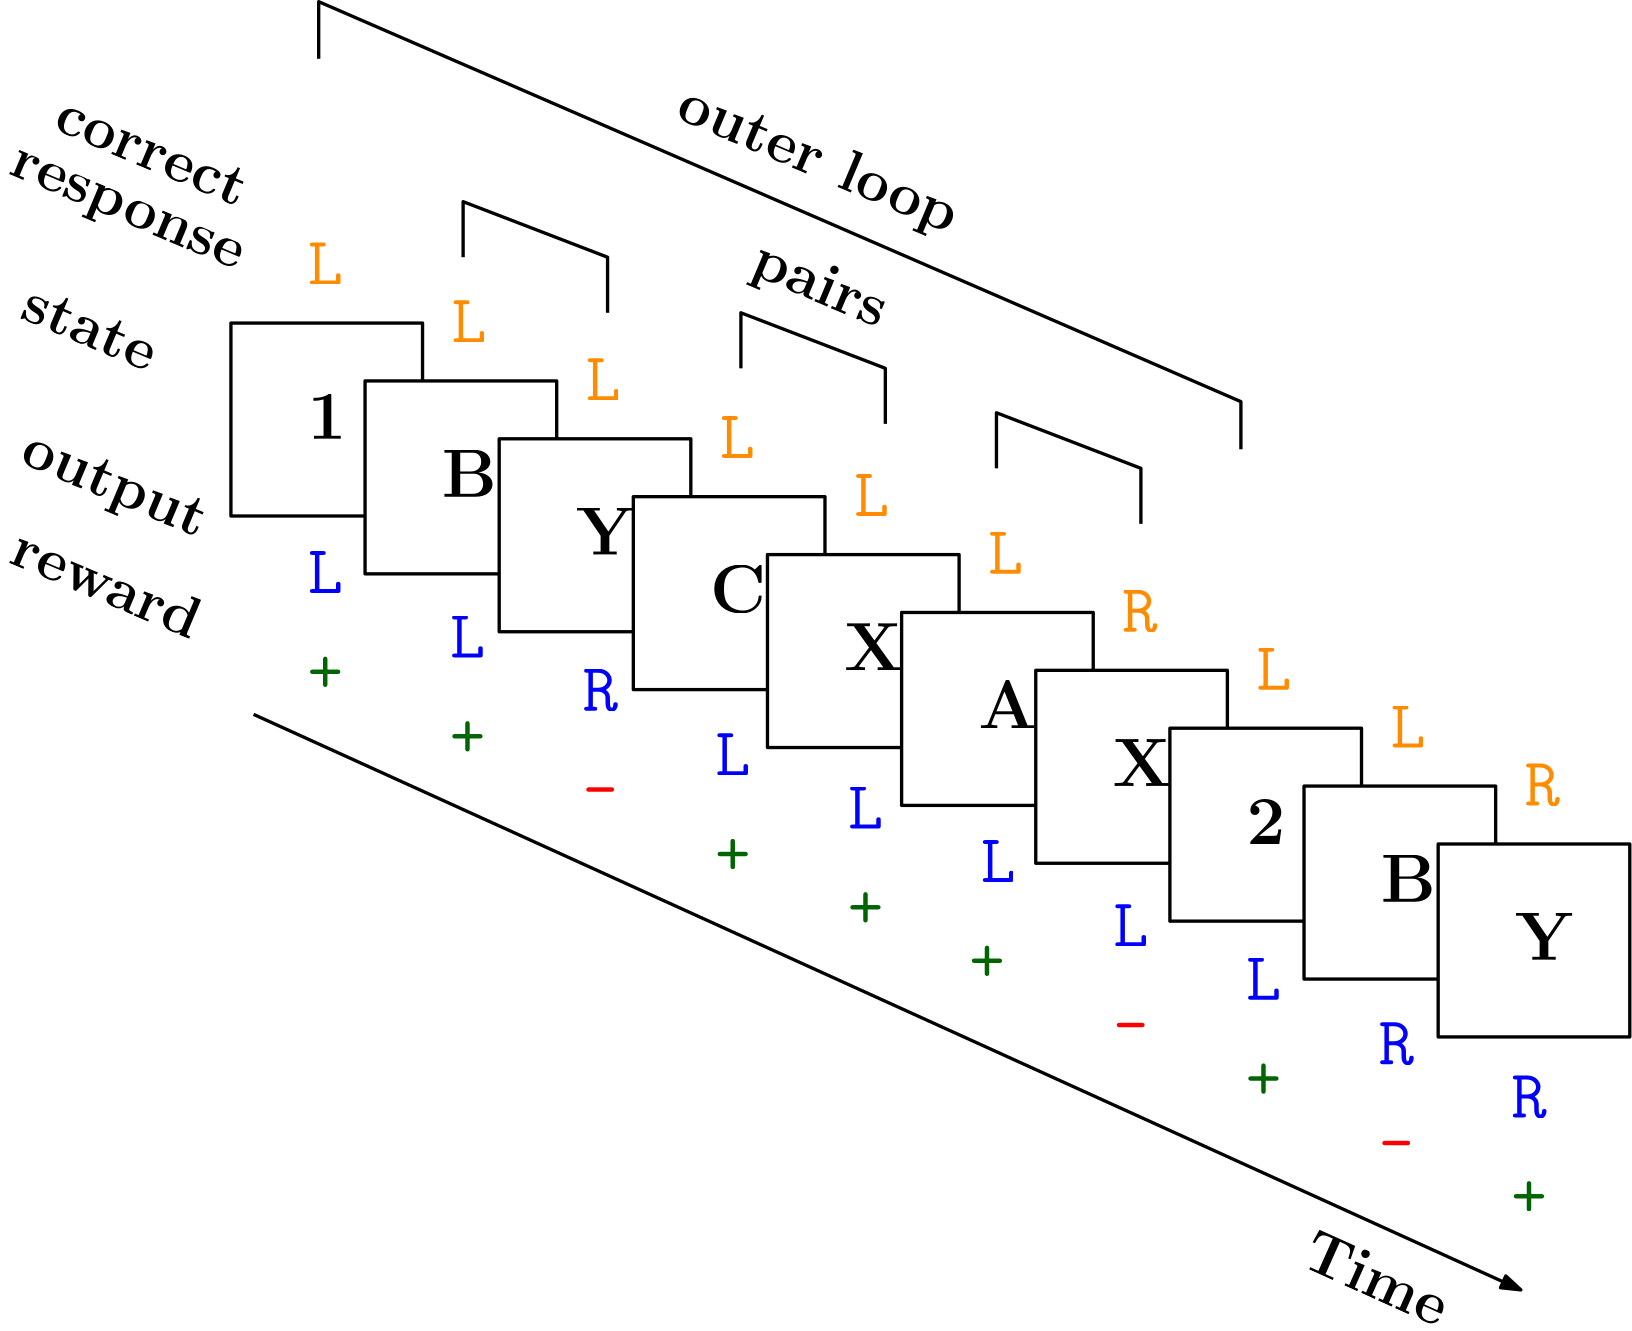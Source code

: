 <?xml version="1.0"?>
<!DOCTYPE ipe SYSTEM "ipe.dtd">
<ipe version="70206" creator="Ipe 7.2.7">
<info created="D:20171214232831" modified="D:20180111130337"/>
<ipestyle name="basic">
<symbol name="arrow/arc(spx)">
<path stroke="sym-stroke" fill="sym-stroke" pen="sym-pen">
0 0 m
-1 0.333 l
-1 -0.333 l
h
</path>
</symbol>
<symbol name="arrow/farc(spx)">
<path stroke="sym-stroke" fill="white" pen="sym-pen">
0 0 m
-1 0.333 l
-1 -0.333 l
h
</path>
</symbol>
<symbol name="arrow/ptarc(spx)">
<path stroke="sym-stroke" fill="sym-stroke" pen="sym-pen">
0 0 m
-1 0.333 l
-0.8 0 l
-1 -0.333 l
h
</path>
</symbol>
<symbol name="arrow/fptarc(spx)">
<path stroke="sym-stroke" fill="white" pen="sym-pen">
0 0 m
-1 0.333 l
-0.8 0 l
-1 -0.333 l
h
</path>
</symbol>
<symbol name="mark/circle(sx)" transformations="translations">
<path fill="sym-stroke">
0.6 0 0 0.6 0 0 e
0.4 0 0 0.4 0 0 e
</path>
</symbol>
<symbol name="mark/disk(sx)" transformations="translations">
<path fill="sym-stroke">
0.6 0 0 0.6 0 0 e
</path>
</symbol>
<symbol name="mark/fdisk(sfx)" transformations="translations">
<group>
<path fill="sym-fill">
0.5 0 0 0.5 0 0 e
</path>
<path fill="sym-stroke" fillrule="eofill">
0.6 0 0 0.6 0 0 e
0.4 0 0 0.4 0 0 e
</path>
</group>
</symbol>
<symbol name="mark/box(sx)" transformations="translations">
<path fill="sym-stroke" fillrule="eofill">
-0.6 -0.6 m
0.6 -0.6 l
0.6 0.6 l
-0.6 0.6 l
h
-0.4 -0.4 m
0.4 -0.4 l
0.4 0.4 l
-0.4 0.4 l
h
</path>
</symbol>
<symbol name="mark/square(sx)" transformations="translations">
<path fill="sym-stroke">
-0.6 -0.6 m
0.6 -0.6 l
0.6 0.6 l
-0.6 0.6 l
h
</path>
</symbol>
<symbol name="mark/fsquare(sfx)" transformations="translations">
<group>
<path fill="sym-fill">
-0.5 -0.5 m
0.5 -0.5 l
0.5 0.5 l
-0.5 0.5 l
h
</path>
<path fill="sym-stroke" fillrule="eofill">
-0.6 -0.6 m
0.6 -0.6 l
0.6 0.6 l
-0.6 0.6 l
h
-0.4 -0.4 m
0.4 -0.4 l
0.4 0.4 l
-0.4 0.4 l
h
</path>
</group>
</symbol>
<symbol name="mark/cross(sx)" transformations="translations">
<group>
<path fill="sym-stroke">
-0.43 -0.57 m
0.57 0.43 l
0.43 0.57 l
-0.57 -0.43 l
h
</path>
<path fill="sym-stroke">
-0.43 0.57 m
0.57 -0.43 l
0.43 -0.57 l
-0.57 0.43 l
h
</path>
</group>
</symbol>
<symbol name="arrow/fnormal(spx)">
<path stroke="sym-stroke" fill="white" pen="sym-pen">
0 0 m
-1 0.333 l
-1 -0.333 l
h
</path>
</symbol>
<symbol name="arrow/pointed(spx)">
<path stroke="sym-stroke" fill="sym-stroke" pen="sym-pen">
0 0 m
-1 0.333 l
-0.8 0 l
-1 -0.333 l
h
</path>
</symbol>
<symbol name="arrow/fpointed(spx)">
<path stroke="sym-stroke" fill="white" pen="sym-pen">
0 0 m
-1 0.333 l
-0.8 0 l
-1 -0.333 l
h
</path>
</symbol>
<symbol name="arrow/linear(spx)">
<path stroke="sym-stroke" pen="sym-pen">
-1 0.333 m
0 0 l
-1 -0.333 l
</path>
</symbol>
<symbol name="arrow/fdouble(spx)">
<path stroke="sym-stroke" fill="white" pen="sym-pen">
0 0 m
-1 0.333 l
-1 -0.333 l
h
-1 0 m
-2 0.333 l
-2 -0.333 l
h
</path>
</symbol>
<symbol name="arrow/double(spx)">
<path stroke="sym-stroke" fill="sym-stroke" pen="sym-pen">
0 0 m
-1 0.333 l
-1 -0.333 l
h
-1 0 m
-2 0.333 l
-2 -0.333 l
h
</path>
</symbol>
<pen name="heavier" value="0.8"/>
<pen name="fat" value="1.2"/>
<pen name="ultrafat" value="2"/>
<symbolsize name="large" value="5"/>
<symbolsize name="small" value="2"/>
<symbolsize name="tiny" value="1.1"/>
<arrowsize name="large" value="10"/>
<arrowsize name="small" value="5"/>
<arrowsize name="tiny" value="3"/>
<color name="red" value="1 0 0"/>
<color name="green" value="0 1 0"/>
<color name="blue" value="0 0 1"/>
<color name="yellow" value="1 1 0"/>
<color name="orange" value="1 0.647 0"/>
<color name="gold" value="1 0.843 0"/>
<color name="purple" value="0.627 0.125 0.941"/>
<color name="gray" value="0.745"/>
<color name="brown" value="0.647 0.165 0.165"/>
<color name="navy" value="0 0 0.502"/>
<color name="pink" value="1 0.753 0.796"/>
<color name="seagreen" value="0.18 0.545 0.341"/>
<color name="turquoise" value="0.251 0.878 0.816"/>
<color name="violet" value="0.933 0.51 0.933"/>
<color name="darkblue" value="0 0 0.545"/>
<color name="darkcyan" value="0 0.545 0.545"/>
<color name="darkgray" value="0.663"/>
<color name="darkgreen" value="0 0.392 0"/>
<color name="darkmagenta" value="0.545 0 0.545"/>
<color name="darkorange" value="1 0.549 0"/>
<color name="darkred" value="0.545 0 0"/>
<color name="lightblue" value="0.678 0.847 0.902"/>
<color name="lightcyan" value="0.878 1 1"/>
<color name="lightgray" value="0.827"/>
<color name="lightgreen" value="0.565 0.933 0.565"/>
<color name="lightyellow" value="1 1 0.878"/>
<dashstyle name="dashed" value="[4] 0"/>
<dashstyle name="dotted" value="[1 3] 0"/>
<dashstyle name="dash dotted" value="[4 2 1 2] 0"/>
<dashstyle name="dash dot dotted" value="[4 2 1 2 1 2] 0"/>
<textsize name="large" value="\large"/>
<textsize name="Large" value="\Large"/>
<textsize name="LARGE" value="\LARGE"/>
<textsize name="huge" value="\huge"/>
<textsize name="Huge" value="\Huge"/>
<textsize name="small" value="\small"/>
<textsize name="footnote" value="\footnotesize"/>
<textsize name="tiny" value="\tiny"/>
<textstyle name="center" begin="\begin{center}" end="\end{center}"/>
<textstyle name="itemize" begin="\begin{itemize}" end="\end{itemize}"/>
<textstyle name="item" begin="\begin{itemize}\item{}" end="\end{itemize}"/>
<gridsize name="4 pts" value="4"/>
<gridsize name="8 pts (~3 mm)" value="8"/>
<gridsize name="16 pts (~6 mm)" value="16"/>
<gridsize name="32 pts (~12 mm)" value="32"/>
<gridsize name="10 pts (~3.5 mm)" value="10"/>
<gridsize name="20 pts (~7 mm)" value="20"/>
<gridsize name="14 pts (~5 mm)" value="14"/>
<gridsize name="28 pts (~10 mm)" value="28"/>
<gridsize name="56 pts (~20 mm)" value="56"/>
<anglesize name="90 deg" value="90"/>
<anglesize name="60 deg" value="60"/>
<anglesize name="45 deg" value="45"/>
<anglesize name="30 deg" value="30"/>
<anglesize name="22.5 deg" value="22.5"/>
<opacity name="10%" value="0.1"/>
<opacity name="30%" value="0.3"/>
<opacity name="50%" value="0.5"/>
<opacity name="75%" value="0.75"/>
<tiling name="falling" angle="-60" step="4" width="1"/>
<tiling name="rising" angle="30" step="4" width="1"/>
</ipestyle>
<page>
<layer name="alpha"/>
<view layers="alpha" active="alpha"/>
<path layer="alpha" matrix="1.0779 0 0 1.08528 53.913 -99.5464" stroke="black" fill="white" pen="fat">
32 608 m
32 544 l
96 544 l
96 608 l
h
</path>
<path matrix="1.0779 0 0 1.08528 102.203 -120.384" stroke="black" fill="white" pen="fat">
32 608 m
32 544 l
96 544 l
96 608 l
h
</path>
<path matrix="1.0779 0 0 1.08528 150.493 -141.221" stroke="black" fill="white" pen="fat">
32 608 m
32 544 l
96 544 l
96 608 l
h
</path>
<path matrix="1.0779 0 0 1.08528 198.783 -162.059" stroke="black" fill="white" pen="fat">
32 608 m
32 544 l
96 544 l
96 608 l
h
</path>
<path matrix="1.0779 0 0 1.08528 247.072 -182.896" stroke="black" fill="white" pen="fat">
32 608 m
32 544 l
96 544 l
96 608 l
h
</path>
<path matrix="1.0779 0 0 1.08528 295.362 -203.733" stroke="black" fill="white" pen="fat">
32 608 m
32 544 l
96 544 l
96 608 l
h
</path>
<path matrix="1.0779 0 0 1.08528 343.652 -224.571" stroke="black" fill="white" pen="fat">
32 608 m
32 544 l
96 544 l
96 608 l
h
</path>
<path matrix="1.0779 0 0 1.08528 391.942 -245.408" stroke="black" fill="white" pen="fat">
32 608 m
32 544 l
96 544 l
96 608 l
h
</path>
<path matrix="1.0779 0 0 1.08528 440.232 -266.245" stroke="black" fill="white" pen="fat">
32 608 m
32 544 l
96 544 l
96 608 l
h
</path>
<path matrix="1.0779 0 0 1.08528 488.522 -287.083" stroke="black" fill="white" pen="fat">
32 608 m
32 544 l
96 544 l
96 608 l
h
</path>
<text matrix="0.862319 0 0 0.868223 81.5072 32.4235" transformations="translations" pos="40 560" stroke="black" type="label" width="13.943" height="15.974" depth="0" valign="baseline" size="Huge">\textbf{1}</text>
<text matrix="0.862319 0 0 0.868223 81.5072 32.4235" transformations="translations" pos="96 536" stroke="black" type="label" width="19.824" height="17.007" depth="0" valign="baseline" size="Huge">\textbf{B}</text>
<text matrix="0.862319 0 0 0.868223 81.5072 32.4235" transformations="translations" pos="152 512" stroke="black" type="label" width="21.755" height="17.007" depth="0" valign="baseline" size="Huge">\textbf{Y}</text>
<text matrix="0.862319 0 0 0.868223 81.5072 32.4235" transformations="translations" pos="208 488" stroke="black" type="label" width="20.139" height="17.007" depth="0" valign="baseline" size="Huge">\textbf{C}</text>
<text matrix="0.862319 0 0 0.868223 81.5072 32.4235" transformations="translations" pos="264 464" stroke="black" type="label" width="21.058" height="17.007" depth="0" valign="baseline" size="Huge">\textbf{X}</text>
<text matrix="0.862319 0 0 0.868223 81.5072 32.4235" transformations="translations" pos="320 440" stroke="black" type="label" width="21.058" height="17.007" depth="0" valign="baseline" size="Huge">\textbf{A}</text>
<text matrix="0.862319 0 0 0.868223 81.5072 32.4235" transformations="translations" pos="376 416" stroke="black" type="label" width="21.058" height="17.007" depth="0" valign="baseline" size="Huge">\textbf{X}</text>
<text matrix="0.862319 0 0 0.868223 81.5072 32.4235" transformations="translations" pos="432 392" stroke="black" type="label" width="13.943" height="15.974" depth="0" valign="baseline" size="Huge">\textbf{2}</text>
<text matrix="0.862319 0 0 0.868223 81.5072 32.4235" transformations="translations" pos="488 368" stroke="black" type="label" width="19.824" height="17.007" depth="0" valign="baseline" size="Huge">\textbf{B}</text>
<text matrix="0.862319 0 0 0.868223 81.5072 32.4235" transformations="translations" pos="544 344" stroke="black" type="label" width="21.755" height="17.007" depth="0" valign="baseline" size="Huge">\textbf{Y}</text>
<path matrix="0.877942 -0.00145633 0.00140657 0.92149 88.7946 -67.1166" stroke="black" pen="fat" arrow="normal/normal">
8 528 m
528 304 l
</path>
<text matrix="0.786769 -0.355151 0.352977 0.792259 189.386 -8.6175" pos="192 376" stroke="black" type="label" width="63.101" height="17.213" depth="0" valign="baseline" size="Huge">\textbf{Time}</text>
<text matrix="0.862319 0 0 0.868223 81.5072 32.4235" transformations="translations" pos="40 624" stroke="red" type="label" width="12.755" height="15.148" depth="0" valign="baseline" size="Huge">\color{darkorange}\textbf{\texttt{L}}</text>
<text matrix="0.862319 0 0 0.868223 133.246 11.5861" transformations="translations" pos="40 624" stroke="red" type="label" width="12.755" height="15.148" depth="0" valign="baseline" size="Huge">\color{darkorange}\textbf{\texttt{L}}</text>
<text matrix="0.862319 0 0 0.868223 181.536 -9.25122" transformations="translations" pos="40 624" stroke="red" type="label" width="12.755" height="15.148" depth="0" valign="baseline" size="Huge">\color{darkorange}\textbf{\texttt{L}}</text>
<text matrix="0.862319 0 0 0.868223 229.826 -30.0886" transformations="translations" pos="40 624" stroke="red" type="label" width="12.755" height="15.148" depth="0" valign="baseline" size="Huge">\color{darkorange}\textbf{\texttt{L}}</text>
<text matrix="0.862319 0 0 0.868223 278.116 -50.9259" transformations="translations" pos="40 624" stroke="red" type="label" width="12.755" height="15.148" depth="0" valign="baseline" size="Huge">\color{darkorange}\textbf{\texttt{L}}</text>
<text matrix="0.862319 0 0 0.868223 326.406 -71.7633" transformations="translations" pos="40 624" stroke="red" type="label" width="12.755" height="15.148" depth="0" valign="baseline" size="Huge">\color{darkorange}\textbf{\texttt{L}}</text>
<text matrix="0.862319 0 0 0.868223 374.696 -92.6007" transformations="translations" pos="40 624" stroke="red" type="label" width="12.755" height="15.148" depth="0" valign="baseline" size="Huge">\color{darkorange}\textbf{\texttt{R}}</text>
<text matrix="0.862319 0 0 0.868223 422.986 -113.438" transformations="translations" pos="40 624" stroke="red" type="label" width="12.755" height="15.148" depth="0" valign="baseline" size="Huge">\color{darkorange}\textbf{\texttt{L}}</text>
<text matrix="0.862319 0 0 0.868223 471.275 -134.275" transformations="translations" pos="40 624" stroke="red" type="label" width="12.755" height="15.148" depth="0" valign="baseline" size="Huge">\color{darkorange}\textbf{\texttt{L}}</text>
<text matrix="0.862319 0 0 0.868223 519.565 -155.113" transformations="translations" pos="40 624" stroke="red" type="label" width="12.755" height="15.148" depth="0" valign="baseline" size="Huge">\color{darkorange}\textbf{\texttt{R}}</text>
<path matrix="0.85567 0 0 0.857143 89.1959 79.4286" stroke="black" pen="fat">
36 672 m
36 696 l
424 528 l
424 508 l
424 508 l
</path>
<text matrix="0.788764 -0.332268 0.331697 0.790121 -1.4585 344.863" pos="192 376" stroke="black" type="label" width="59.182" height="17.213" depth="4.82" valign="baseline" size="Huge">\textbf{pairs}</text>
<text matrix="0.788374 -0.333195 0.332622 0.789731 -28.5563 401.252" pos="192 376" stroke="black" type="label" width="134.88" height="17.213" depth="4.82" valign="baseline" size="Huge">\textbf{outer loop
}</text>
<text matrix="0.788374 -0.333195 0.332622 0.789731 -252.556 397.252" pos="192 376" stroke="black" type="label" width="85.076" height="15.738" depth="0" valign="baseline" size="Huge">\textbf{correct}</text>
<text matrix="0.788374 -0.333195 0.332622 0.789731 -264.556 329.252" pos="192 376" stroke="black" type="label" width="58.967" height="15.738" depth="0" valign="baseline" size="Huge">\textbf{state}</text>
<text matrix="0.788374 -0.333195 0.332622 0.789731 -264.556 277.252" pos="192 376" stroke="black" type="label" width="82.107" height="15.737" depth="4.82" valign="baseline" size="Huge">\textbf{output}</text>
<text matrix="0.788374 -0.333195 0.332622 0.789731 -268.556 241.252" pos="192 376" stroke="black" type="label" width="83.915" height="17.213" depth="0" valign="baseline" size="Huge">\textbf{reward}</text>
<text matrix="0.852917 0 0 0.799887 81.8833 -72.0385" transformations="translations" pos="40 624" stroke="red" type="label" width="12.755" height="13.04" depth="0" valign="baseline" size="Huge">\color{darkgreen}\textbf{\texttt{+}}</text>
<text matrix="0.852917 0 0 0.799887 133.058 -95.236" transformations="translations" pos="40 624" stroke="red" type="label" width="12.755" height="13.04" depth="0" valign="baseline" size="Huge">\color{darkgreen}\textbf{\texttt{+}}</text>
<text matrix="0.852917 0 0 0.799887 180.822 -114.433" transformations="translations" pos="40 624" stroke="red" type="label" width="12.755" height="13.04" depth="0" valign="baseline" size="Huge">\textbf{\texttt{-}}</text>
<text matrix="0.852917 0 0 0.799887 228.585 -137.63" transformations="translations" pos="40 624" stroke="red" type="label" width="12.755" height="13.04" depth="0" valign="baseline" size="Huge">\color{darkgreen}\textbf{\texttt{+}}</text>
<text matrix="0.852917 0 0 0.799887 276.348 -156.828" transformations="translations" pos="40 624" stroke="red" type="label" width="12.755" height="13.04" depth="0" valign="baseline" size="Huge">\color{darkgreen}\textbf{\texttt{+}}</text>
<text matrix="0.852917 0 0 0.799887 320.112 -176.025" transformations="translations" pos="40 624" stroke="red" type="label" width="12.755" height="13.04" depth="0" valign="baseline" size="Huge">\color{darkgreen}\textbf{\texttt{+}}</text>
<text matrix="0.852917 0 0 0.799887 371.875 -199.222" transformations="translations" pos="40 624" stroke="red" type="label" width="12.755" height="13.04" depth="0" valign="baseline" size="Huge">\textbf{\texttt{-}}</text>
<text matrix="0.852917 0 0 0.799887 419.638 -218.42" transformations="translations" pos="40 624" stroke="red" type="label" width="12.755" height="13.04" depth="0" valign="baseline" size="Huge">\color{darkgreen}\textbf{\texttt{+}}</text>
<text matrix="0.852917 0 0 0.799887 467.402 -241.617" transformations="translations" pos="40 624" stroke="red" type="label" width="12.755" height="13.04" depth="0" valign="baseline" size="Huge">\textbf{\texttt{-}}</text>
<text matrix="0.852917 0 0 0.799887 515.165 -260.814" transformations="translations" pos="40 624" stroke="red" type="label" width="12.755" height="13.04" depth="0" valign="baseline" size="Huge">\color{darkgreen}\textbf{\texttt{+}}</text>
<text matrix="0.852917 0 0 0.799887 81.8833 -36.0385" transformations="translations" pos="40 624" stroke="red" type="label" width="12.755" height="15.148" depth="0" valign="baseline" size="Huge">\color{blue}\textbf{\texttt{L}}</text>
<text matrix="0.852917 0 0 0.799887 133.058 -59.2357" transformations="translations" pos="40 624" stroke="red" type="label" width="12.755" height="15.148" depth="0" valign="baseline" size="Huge">\color{blue}\textbf{\texttt{L}}</text>
<text matrix="0.852917 0 0 0.799887 180.822 -78.433" transformations="translations" pos="40 624" stroke="red" type="label" width="12.755" height="15.148" depth="0" valign="baseline" size="Huge">\color{blue}\textbf{\texttt{R}}</text>
<text matrix="0.852917 0 0 0.799887 228.585 -101.63" transformations="translations" pos="40 624" stroke="red" type="label" width="12.755" height="15.148" depth="0" valign="baseline" size="Huge">\color{blue}\textbf{\texttt{L}}</text>
<text matrix="0.852917 0 0 0.799887 276.348 -120.828" transformations="translations" pos="40 624" stroke="red" type="label" width="12.755" height="15.148" depth="0" valign="baseline" size="Huge">\color{blue}\textbf{\texttt{L}}</text>
<text matrix="0.852917 0 0 0.799887 324.112 -140.025" transformations="translations" pos="40 624" stroke="red" type="label" width="12.755" height="15.148" depth="0" valign="baseline" size="Huge">\color{blue}\textbf{\texttt{L}}</text>
<text matrix="0.852917 0 0 0.799887 371.875 -163.222" transformations="translations" pos="40 624" stroke="red" type="label" width="12.755" height="15.148" depth="0" valign="baseline" size="Huge">\color{blue}\textbf{\texttt{L}}</text>
<text matrix="0.852917 0 0 0.799887 419.638 -182.419" transformations="translations" pos="40 624" stroke="red" type="label" width="12.755" height="15.148" depth="0" valign="baseline" size="Huge">\color{blue}\textbf{\texttt{L}}</text>
<text matrix="0.852917 0 0 0.799887 467.402 -205.617" transformations="translations" pos="40 624" stroke="red" type="label" width="12.755" height="15.148" depth="0" valign="baseline" size="Huge">\color{blue}\textbf{\texttt{R}}</text>
<text matrix="0.852917 0 0 0.799887 515.165 -224.814" transformations="translations" pos="40 624" stroke="red" type="label" width="12.755" height="15.148" depth="0" valign="baseline" size="Huge">\color{blue}\textbf{\texttt{R}}</text>
<text matrix="0.788374 -0.333195 0.332622 0.789731 -268.556 381.252" pos="192 376" stroke="black" type="label" width="104.536" height="11.016" depth="4.82" valign="baseline" size="Huge">\textbf{response}</text>
<path matrix="1 0 0 1 0 -4" stroke="black" pen="fat">
172 588 m
172 608 l
224 588 l
224 568 l
</path>
<path matrix="1 0 0 1 100 -44" stroke="black" pen="fat">
172 588 m
172 608 l
224 588 l
224 568 l
</path>
<path matrix="1 0 0 1 192 -80" stroke="black" pen="fat">
172 588 m
172 608 l
224 588 l
224 568 l
</path>
</page>
</ipe>
